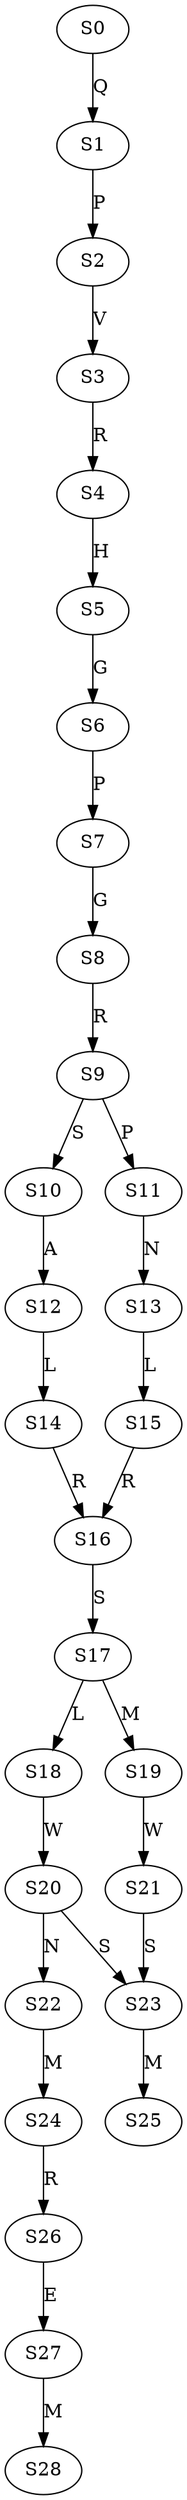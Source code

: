 strict digraph  {
	S0 -> S1 [ label = Q ];
	S1 -> S2 [ label = P ];
	S2 -> S3 [ label = V ];
	S3 -> S4 [ label = R ];
	S4 -> S5 [ label = H ];
	S5 -> S6 [ label = G ];
	S6 -> S7 [ label = P ];
	S7 -> S8 [ label = G ];
	S8 -> S9 [ label = R ];
	S9 -> S10 [ label = S ];
	S9 -> S11 [ label = P ];
	S10 -> S12 [ label = A ];
	S11 -> S13 [ label = N ];
	S12 -> S14 [ label = L ];
	S13 -> S15 [ label = L ];
	S14 -> S16 [ label = R ];
	S15 -> S16 [ label = R ];
	S16 -> S17 [ label = S ];
	S17 -> S18 [ label = L ];
	S17 -> S19 [ label = M ];
	S18 -> S20 [ label = W ];
	S19 -> S21 [ label = W ];
	S20 -> S22 [ label = N ];
	S20 -> S23 [ label = S ];
	S21 -> S23 [ label = S ];
	S22 -> S24 [ label = M ];
	S23 -> S25 [ label = M ];
	S24 -> S26 [ label = R ];
	S26 -> S27 [ label = E ];
	S27 -> S28 [ label = M ];
}
